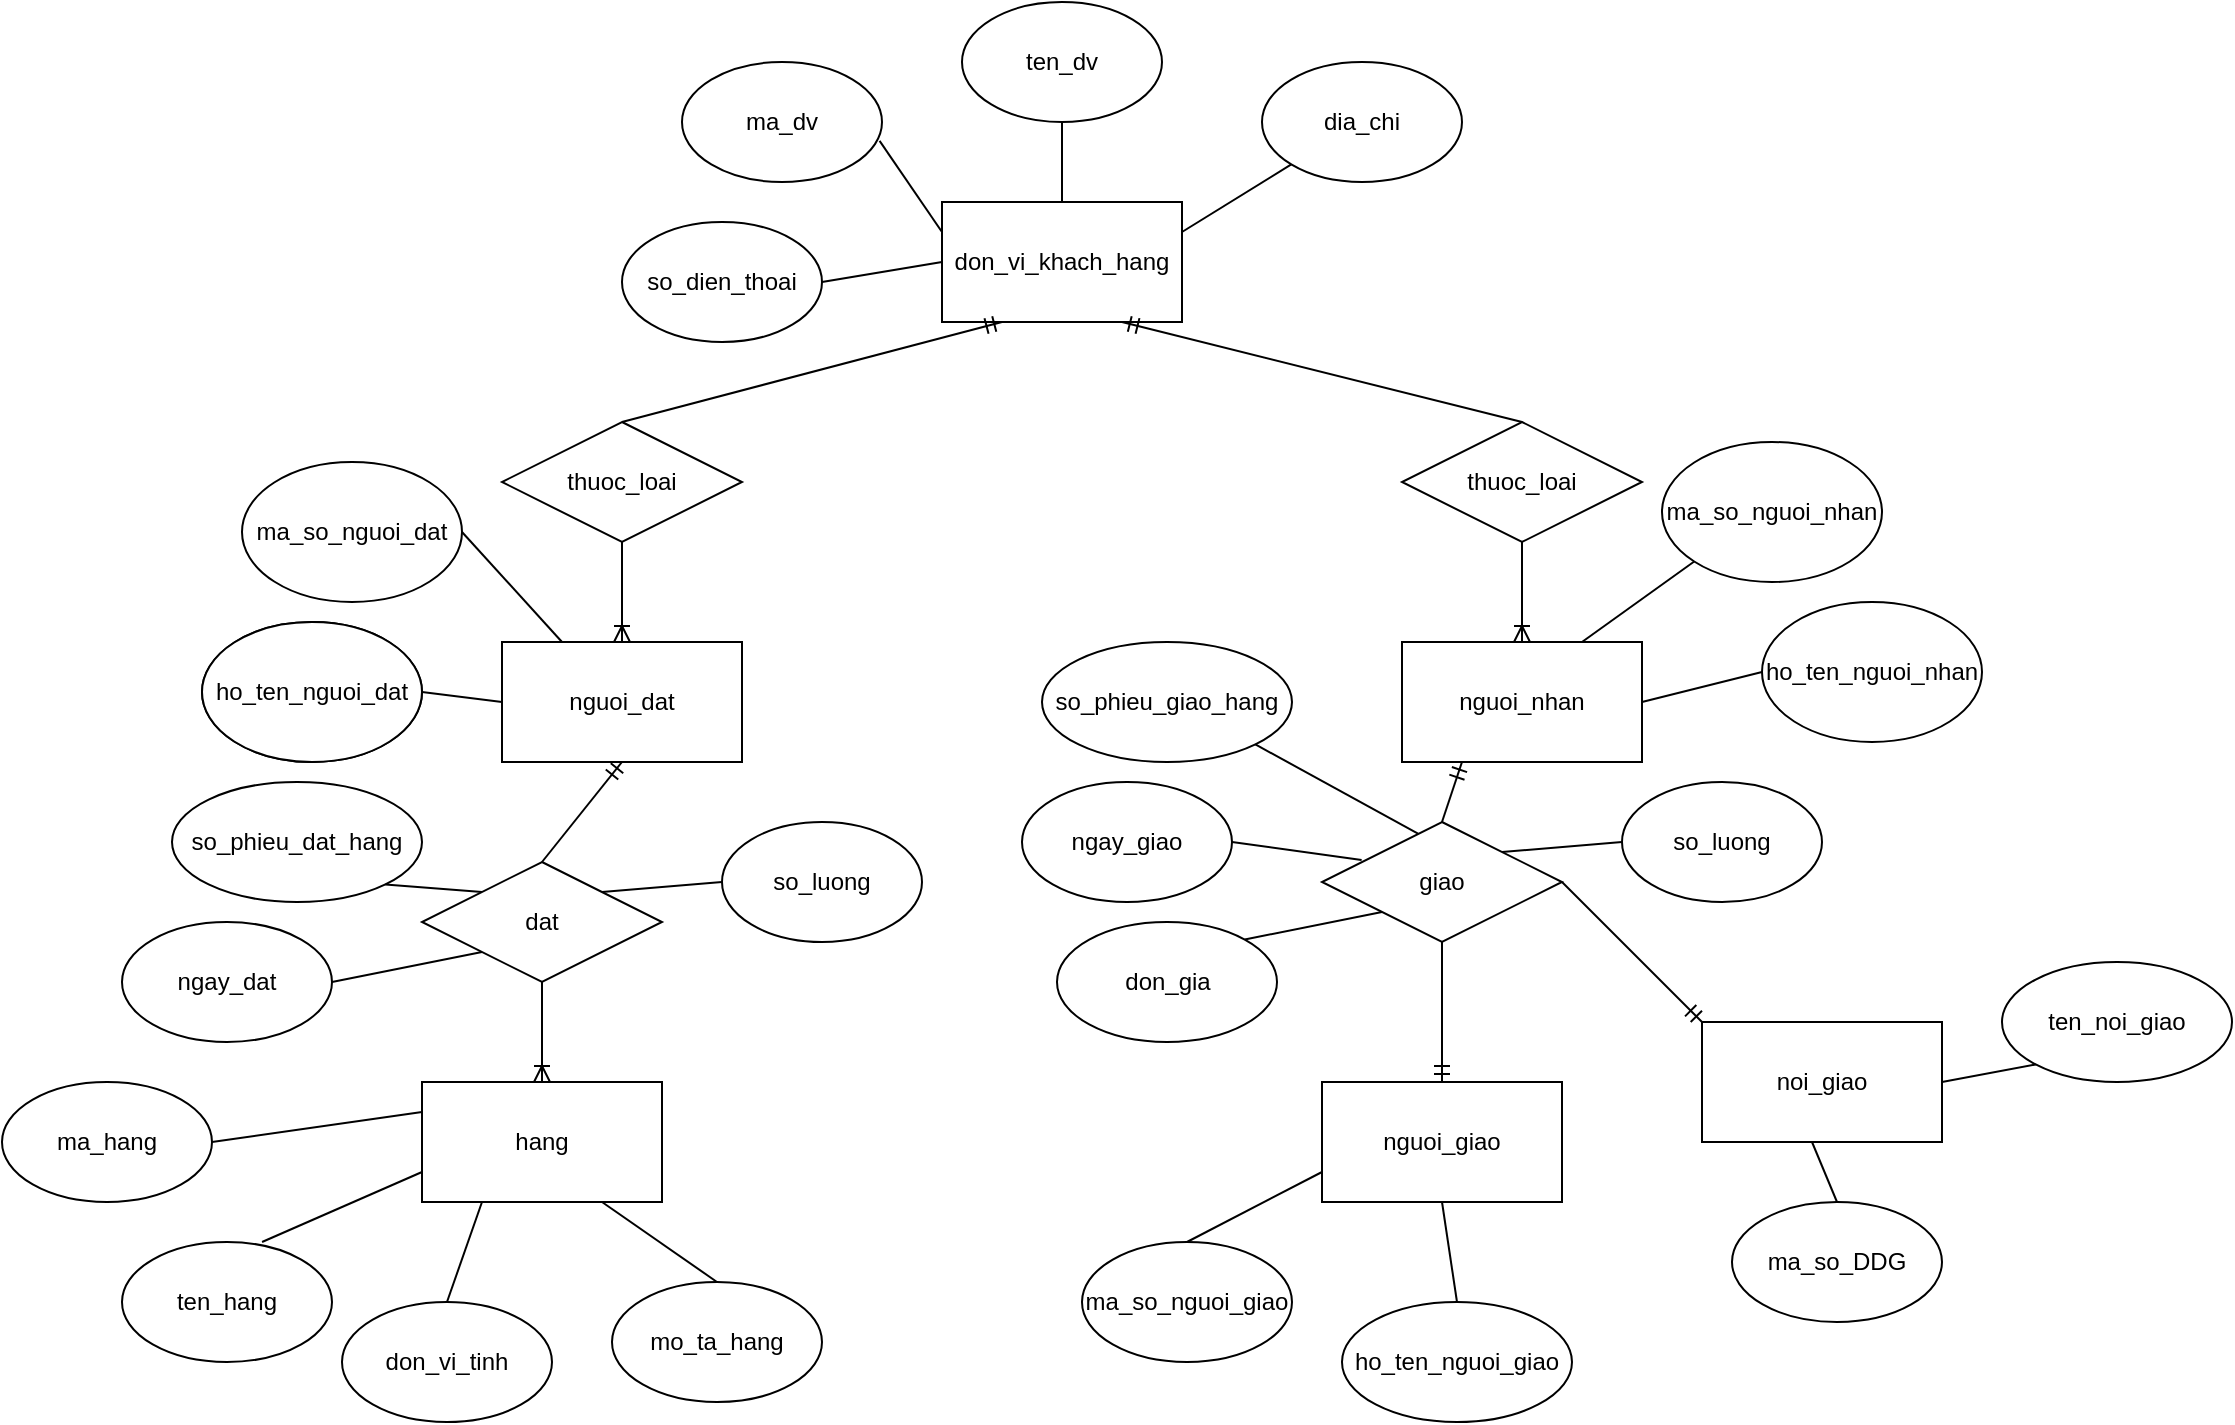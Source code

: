 <mxfile version="20.7.4" type="device"><diagram id="PV66XCRwJwStCEUM2Vi6" name="Page-1"><mxGraphModel dx="2368" dy="636" grid="1" gridSize="10" guides="1" tooltips="1" connect="1" arrows="1" fold="1" page="1" pageScale="1" pageWidth="850" pageHeight="1100" math="0" shadow="0"><root><mxCell id="0"/><mxCell id="1" parent="0"/><mxCell id="1BwI9PnoCcwwvrheMJB6-1" value="don_vi_khach_hang" style="rounded=0;whiteSpace=wrap;html=1;" vertex="1" parent="1"><mxGeometry x="340" y="100" width="120" height="60" as="geometry"/></mxCell><mxCell id="1BwI9PnoCcwwvrheMJB6-2" value="ma_dv" style="ellipse;whiteSpace=wrap;html=1;" vertex="1" parent="1"><mxGeometry x="210" y="30" width="100" height="60" as="geometry"/></mxCell><mxCell id="1BwI9PnoCcwwvrheMJB6-3" value="ten_dv" style="ellipse;whiteSpace=wrap;html=1;" vertex="1" parent="1"><mxGeometry x="350" width="100" height="60" as="geometry"/></mxCell><mxCell id="1BwI9PnoCcwwvrheMJB6-4" value="dia_chi" style="ellipse;whiteSpace=wrap;html=1;" vertex="1" parent="1"><mxGeometry x="500" y="30" width="100" height="60" as="geometry"/></mxCell><mxCell id="1BwI9PnoCcwwvrheMJB6-5" value="so_dien_thoai" style="ellipse;whiteSpace=wrap;html=1;" vertex="1" parent="1"><mxGeometry x="180" y="110" width="100" height="60" as="geometry"/></mxCell><mxCell id="1BwI9PnoCcwwvrheMJB6-6" value="" style="endArrow=none;html=1;rounded=0;exitX=1;exitY=0.5;exitDx=0;exitDy=0;entryX=0;entryY=0.5;entryDx=0;entryDy=0;" edge="1" parent="1" source="1BwI9PnoCcwwvrheMJB6-5" target="1BwI9PnoCcwwvrheMJB6-1"><mxGeometry width="50" height="50" relative="1" as="geometry"><mxPoint x="400" y="320" as="sourcePoint"/><mxPoint x="450" y="270" as="targetPoint"/></mxGeometry></mxCell><mxCell id="1BwI9PnoCcwwvrheMJB6-7" value="" style="endArrow=none;html=1;rounded=0;exitX=0.988;exitY=0.657;exitDx=0;exitDy=0;entryX=0;entryY=0.25;entryDx=0;entryDy=0;exitPerimeter=0;" edge="1" parent="1" source="1BwI9PnoCcwwvrheMJB6-2" target="1BwI9PnoCcwwvrheMJB6-1"><mxGeometry width="50" height="50" relative="1" as="geometry"><mxPoint x="290" y="150" as="sourcePoint"/><mxPoint x="350" y="140" as="targetPoint"/><Array as="points"/></mxGeometry></mxCell><mxCell id="1BwI9PnoCcwwvrheMJB6-8" value="" style="endArrow=none;html=1;rounded=0;entryX=0.5;entryY=1;entryDx=0;entryDy=0;" edge="1" parent="1" source="1BwI9PnoCcwwvrheMJB6-1" target="1BwI9PnoCcwwvrheMJB6-3"><mxGeometry width="50" height="50" relative="1" as="geometry"><mxPoint x="370" y="80" as="sourcePoint"/><mxPoint x="430" y="70" as="targetPoint"/></mxGeometry></mxCell><mxCell id="1BwI9PnoCcwwvrheMJB6-9" value="" style="endArrow=none;html=1;rounded=0;exitX=1;exitY=0.25;exitDx=0;exitDy=0;entryX=0;entryY=1;entryDx=0;entryDy=0;" edge="1" parent="1" source="1BwI9PnoCcwwvrheMJB6-1" target="1BwI9PnoCcwwvrheMJB6-4"><mxGeometry width="50" height="50" relative="1" as="geometry"><mxPoint x="470" y="100" as="sourcePoint"/><mxPoint x="530" y="90" as="targetPoint"/></mxGeometry></mxCell><mxCell id="1BwI9PnoCcwwvrheMJB6-10" value="" style="fontSize=12;html=1;endArrow=ERmandOne;rounded=0;exitX=0.5;exitY=0;exitDx=0;exitDy=0;entryX=0.25;entryY=1;entryDx=0;entryDy=0;" edge="1" parent="1" source="1BwI9PnoCcwwvrheMJB6-11" target="1BwI9PnoCcwwvrheMJB6-1"><mxGeometry x="0.106" y="-31" width="100" height="100" relative="1" as="geometry"><mxPoint x="380" y="250" as="sourcePoint"/><mxPoint x="350" y="230" as="targetPoint"/><mxPoint as="offset"/></mxGeometry></mxCell><mxCell id="1BwI9PnoCcwwvrheMJB6-11" value="thuoc_loai" style="rhombus;whiteSpace=wrap;html=1;" vertex="1" parent="1"><mxGeometry x="120" y="210" width="120" height="60" as="geometry"/></mxCell><mxCell id="1BwI9PnoCcwwvrheMJB6-12" value="thuoc_loai" style="rhombus;whiteSpace=wrap;html=1;" vertex="1" parent="1"><mxGeometry x="570" y="210" width="120" height="60" as="geometry"/></mxCell><mxCell id="1BwI9PnoCcwwvrheMJB6-13" value="" style="fontSize=12;html=1;endArrow=ERmandOne;rounded=0;exitX=0.5;exitY=0;exitDx=0;exitDy=0;entryX=0.75;entryY=1;entryDx=0;entryDy=0;" edge="1" parent="1" source="1BwI9PnoCcwwvrheMJB6-12" target="1BwI9PnoCcwwvrheMJB6-1"><mxGeometry x="0.106" y="-31" width="100" height="100" relative="1" as="geometry"><mxPoint x="280" y="230" as="sourcePoint"/><mxPoint x="380" y="170" as="targetPoint"/><mxPoint as="offset"/></mxGeometry></mxCell><mxCell id="1BwI9PnoCcwwvrheMJB6-14" value="" style="fontSize=12;html=1;endArrow=ERoneToMany;rounded=0;exitX=0.5;exitY=1;exitDx=0;exitDy=0;" edge="1" parent="1" source="1BwI9PnoCcwwvrheMJB6-11"><mxGeometry width="100" height="100" relative="1" as="geometry"><mxPoint x="380" y="220" as="sourcePoint"/><mxPoint x="180" y="320" as="targetPoint"/></mxGeometry></mxCell><mxCell id="1BwI9PnoCcwwvrheMJB6-15" value="nguoi_dat" style="rounded=0;whiteSpace=wrap;html=1;" vertex="1" parent="1"><mxGeometry x="120" y="320" width="120" height="60" as="geometry"/></mxCell><mxCell id="1BwI9PnoCcwwvrheMJB6-16" value="ma_so_nguoi_dat" style="ellipse;whiteSpace=wrap;html=1;" vertex="1" parent="1"><mxGeometry x="-10" y="230" width="110" height="70" as="geometry"/></mxCell><mxCell id="1BwI9PnoCcwwvrheMJB6-17" value="ho_ten_nguoi_dat" style="ellipse;whiteSpace=wrap;html=1;" vertex="1" parent="1"><mxGeometry x="-30" y="310" width="110" height="70" as="geometry"/></mxCell><mxCell id="1BwI9PnoCcwwvrheMJB6-18" value="" style="endArrow=none;html=1;rounded=0;entryX=0.25;entryY=0;entryDx=0;entryDy=0;exitX=1;exitY=0.5;exitDx=0;exitDy=0;" edge="1" parent="1" source="1BwI9PnoCcwwvrheMJB6-16" target="1BwI9PnoCcwwvrheMJB6-15"><mxGeometry width="50" height="50" relative="1" as="geometry"><mxPoint x="330" y="100" as="sourcePoint"/><mxPoint x="350.0" y="125" as="targetPoint"/><Array as="points"/></mxGeometry></mxCell><mxCell id="1BwI9PnoCcwwvrheMJB6-19" value="" style="endArrow=none;html=1;rounded=0;exitX=1;exitY=0.5;exitDx=0;exitDy=0;entryX=0;entryY=0.5;entryDx=0;entryDy=0;" edge="1" parent="1" source="1BwI9PnoCcwwvrheMJB6-17" target="1BwI9PnoCcwwvrheMJB6-15"><mxGeometry width="50" height="50" relative="1" as="geometry"><mxPoint x="328.8" y="89.42" as="sourcePoint"/><mxPoint x="360.0" y="135" as="targetPoint"/><Array as="points"/></mxGeometry></mxCell><mxCell id="1BwI9PnoCcwwvrheMJB6-20" value="nguoi_dat" style="rounded=0;whiteSpace=wrap;html=1;" vertex="1" parent="1"><mxGeometry x="120" y="320" width="120" height="60" as="geometry"/></mxCell><mxCell id="1BwI9PnoCcwwvrheMJB6-21" value="ho_ten_nguoi_dat" style="ellipse;whiteSpace=wrap;html=1;" vertex="1" parent="1"><mxGeometry x="-30" y="310" width="110" height="70" as="geometry"/></mxCell><mxCell id="1BwI9PnoCcwwvrheMJB6-22" value="" style="endArrow=none;html=1;rounded=0;entryX=0.75;entryY=0;entryDx=0;entryDy=0;exitX=0;exitY=1;exitDx=0;exitDy=0;" edge="1" parent="1" source="1BwI9PnoCcwwvrheMJB6-28" target="1BwI9PnoCcwwvrheMJB6-24"><mxGeometry width="50" height="50" relative="1" as="geometry"><mxPoint x="730" y="270" as="sourcePoint"/><mxPoint x="600.0" y="320" as="targetPoint"/><Array as="points"/></mxGeometry></mxCell><mxCell id="1BwI9PnoCcwwvrheMJB6-23" value="" style="endArrow=none;html=1;rounded=0;entryX=1;entryY=0.5;entryDx=0;entryDy=0;exitX=0;exitY=0.5;exitDx=0;exitDy=0;" edge="1" parent="1" source="1BwI9PnoCcwwvrheMJB6-25" target="1BwI9PnoCcwwvrheMJB6-24"><mxGeometry width="50" height="50" relative="1" as="geometry"><mxPoint x="780" y="345" as="sourcePoint"/><mxPoint x="570.0" y="350" as="targetPoint"/><Array as="points"/></mxGeometry></mxCell><mxCell id="1BwI9PnoCcwwvrheMJB6-24" value="nguoi_nhan" style="rounded=0;whiteSpace=wrap;html=1;" vertex="1" parent="1"><mxGeometry x="570" y="320" width="120" height="60" as="geometry"/></mxCell><mxCell id="1BwI9PnoCcwwvrheMJB6-25" value="ho_ten_nguoi_nhan" style="ellipse;whiteSpace=wrap;html=1;" vertex="1" parent="1"><mxGeometry x="750" y="300" width="110" height="70" as="geometry"/></mxCell><mxCell id="1BwI9PnoCcwwvrheMJB6-27" value="" style="fontSize=12;html=1;endArrow=ERoneToMany;rounded=0;exitX=0.5;exitY=1;exitDx=0;exitDy=0;entryX=0.5;entryY=0;entryDx=0;entryDy=0;" edge="1" parent="1" source="1BwI9PnoCcwwvrheMJB6-12" target="1BwI9PnoCcwwvrheMJB6-24"><mxGeometry width="100" height="100" relative="1" as="geometry"><mxPoint x="190.0" y="280" as="sourcePoint"/><mxPoint x="700" y="270" as="targetPoint"/></mxGeometry></mxCell><mxCell id="1BwI9PnoCcwwvrheMJB6-28" value="ma_so_nguoi_nhan" style="ellipse;whiteSpace=wrap;html=1;" vertex="1" parent="1"><mxGeometry x="700" y="220" width="110" height="70" as="geometry"/></mxCell><mxCell id="1BwI9PnoCcwwvrheMJB6-30" value="giao" style="rhombus;whiteSpace=wrap;html=1;" vertex="1" parent="1"><mxGeometry x="530" y="410" width="120" height="60" as="geometry"/></mxCell><mxCell id="1BwI9PnoCcwwvrheMJB6-31" value="" style="fontSize=12;html=1;endArrow=ERmandOne;rounded=0;entryX=0.25;entryY=1;entryDx=0;entryDy=0;exitX=0.5;exitY=0;exitDx=0;exitDy=0;" edge="1" parent="1" source="1BwI9PnoCcwwvrheMJB6-30" target="1BwI9PnoCcwwvrheMJB6-24"><mxGeometry x="0.106" y="-31" width="100" height="100" relative="1" as="geometry"><mxPoint x="640.0" y="220" as="sourcePoint"/><mxPoint x="440.0" y="170" as="targetPoint"/><mxPoint as="offset"/></mxGeometry></mxCell><mxCell id="1BwI9PnoCcwwvrheMJB6-32" value="so_phieu_giao_hang" style="ellipse;whiteSpace=wrap;html=1;" vertex="1" parent="1"><mxGeometry x="390" y="320" width="125" height="60" as="geometry"/></mxCell><mxCell id="1BwI9PnoCcwwvrheMJB6-33" value="ngay_giao" style="ellipse;whiteSpace=wrap;html=1;" vertex="1" parent="1"><mxGeometry x="380" y="390" width="105" height="60" as="geometry"/></mxCell><mxCell id="1BwI9PnoCcwwvrheMJB6-35" value="don_gia" style="ellipse;whiteSpace=wrap;html=1;" vertex="1" parent="1"><mxGeometry x="397.5" y="460" width="110" height="60" as="geometry"/></mxCell><mxCell id="1BwI9PnoCcwwvrheMJB6-36" value="so_luong" style="ellipse;whiteSpace=wrap;html=1;" vertex="1" parent="1"><mxGeometry x="680" y="390" width="100" height="60" as="geometry"/></mxCell><mxCell id="1BwI9PnoCcwwvrheMJB6-37" value="" style="endArrow=none;html=1;rounded=0;exitX=0.4;exitY=0.096;exitDx=0;exitDy=0;entryX=1;entryY=1;entryDx=0;entryDy=0;exitPerimeter=0;" edge="1" parent="1" source="1BwI9PnoCcwwvrheMJB6-30" target="1BwI9PnoCcwwvrheMJB6-32"><mxGeometry width="50" height="50" relative="1" as="geometry"><mxPoint x="400" y="430" as="sourcePoint"/><mxPoint x="450" y="380" as="targetPoint"/></mxGeometry></mxCell><mxCell id="1BwI9PnoCcwwvrheMJB6-41" value="" style="endArrow=none;html=1;rounded=0;entryX=1;entryY=0.5;entryDx=0;entryDy=0;exitX=0.165;exitY=0.316;exitDx=0;exitDy=0;exitPerimeter=0;" edge="1" parent="1" source="1BwI9PnoCcwwvrheMJB6-30" target="1BwI9PnoCcwwvrheMJB6-33"><mxGeometry width="50" height="50" relative="1" as="geometry"><mxPoint x="130" y="300" as="sourcePoint"/><mxPoint x="160.0" y="330" as="targetPoint"/><Array as="points"/></mxGeometry></mxCell><mxCell id="1BwI9PnoCcwwvrheMJB6-42" value="" style="endArrow=none;html=1;rounded=0;entryX=0;entryY=1;entryDx=0;entryDy=0;exitX=1;exitY=0;exitDx=0;exitDy=0;" edge="1" parent="1" source="1BwI9PnoCcwwvrheMJB6-35" target="1BwI9PnoCcwwvrheMJB6-30"><mxGeometry width="50" height="50" relative="1" as="geometry"><mxPoint x="110.0" y="275" as="sourcePoint"/><mxPoint x="160.0" y="330" as="targetPoint"/><Array as="points"/></mxGeometry></mxCell><mxCell id="1BwI9PnoCcwwvrheMJB6-43" value="" style="endArrow=none;html=1;rounded=0;exitX=1;exitY=0;exitDx=0;exitDy=0;entryX=0;entryY=0.5;entryDx=0;entryDy=0;" edge="1" parent="1" source="1BwI9PnoCcwwvrheMJB6-30" target="1BwI9PnoCcwwvrheMJB6-36"><mxGeometry width="50" height="50" relative="1" as="geometry"><mxPoint x="548" y="425.76" as="sourcePoint"/><mxPoint x="507.078" y="381.027" as="targetPoint"/></mxGeometry></mxCell><mxCell id="1BwI9PnoCcwwvrheMJB6-50" value="so_phieu_dat_hang" style="ellipse;whiteSpace=wrap;html=1;" vertex="1" parent="1"><mxGeometry x="-45" y="390" width="125" height="60" as="geometry"/></mxCell><mxCell id="1BwI9PnoCcwwvrheMJB6-51" value="ngay_dat" style="ellipse;whiteSpace=wrap;html=1;" vertex="1" parent="1"><mxGeometry x="-70" y="460" width="105" height="60" as="geometry"/></mxCell><mxCell id="1BwI9PnoCcwwvrheMJB6-52" value="so_luong" style="ellipse;whiteSpace=wrap;html=1;" vertex="1" parent="1"><mxGeometry x="230" y="410" width="100" height="60" as="geometry"/></mxCell><mxCell id="1BwI9PnoCcwwvrheMJB6-53" value="" style="endArrow=none;html=1;rounded=0;exitX=0;exitY=0;exitDx=0;exitDy=0;entryX=1;entryY=1;entryDx=0;entryDy=0;" edge="1" parent="1" target="1BwI9PnoCcwwvrheMJB6-50" source="1BwI9PnoCcwwvrheMJB6-54"><mxGeometry width="50" height="50" relative="1" as="geometry"><mxPoint x="58" y="475.76" as="sourcePoint"/><mxPoint x="-30" y="440" as="targetPoint"/></mxGeometry></mxCell><mxCell id="1BwI9PnoCcwwvrheMJB6-54" value="dat" style="rhombus;whiteSpace=wrap;html=1;" vertex="1" parent="1"><mxGeometry x="80" y="430" width="120" height="60" as="geometry"/></mxCell><mxCell id="1BwI9PnoCcwwvrheMJB6-59" value="" style="endArrow=none;html=1;rounded=0;entryX=1;entryY=0.5;entryDx=0;entryDy=0;exitX=0;exitY=1;exitDx=0;exitDy=0;" edge="1" parent="1" source="1BwI9PnoCcwwvrheMJB6-54" target="1BwI9PnoCcwwvrheMJB6-51"><mxGeometry width="50" height="50" relative="1" as="geometry"><mxPoint x="519.8" y="438.96" as="sourcePoint"/><mxPoint x="495.0" y="430" as="targetPoint"/><Array as="points"/></mxGeometry></mxCell><mxCell id="1BwI9PnoCcwwvrheMJB6-60" value="" style="endArrow=none;html=1;rounded=0;entryX=1;entryY=0;entryDx=0;entryDy=0;exitX=0;exitY=0.5;exitDx=0;exitDy=0;" edge="1" parent="1" source="1BwI9PnoCcwwvrheMJB6-52" target="1BwI9PnoCcwwvrheMJB6-54"><mxGeometry width="50" height="50" relative="1" as="geometry"><mxPoint x="529.8" y="448.96" as="sourcePoint"/><mxPoint x="505.0" y="440" as="targetPoint"/><Array as="points"/></mxGeometry></mxCell><mxCell id="1BwI9PnoCcwwvrheMJB6-61" value="" style="fontSize=12;html=1;endArrow=ERmandOne;rounded=0;exitX=0.5;exitY=0;exitDx=0;exitDy=0;entryX=0.5;entryY=1;entryDx=0;entryDy=0;" edge="1" parent="1" source="1BwI9PnoCcwwvrheMJB6-54" target="1BwI9PnoCcwwvrheMJB6-20"><mxGeometry x="0.106" y="-31" width="100" height="100" relative="1" as="geometry"><mxPoint x="640.0" y="220" as="sourcePoint"/><mxPoint x="440.0" y="170" as="targetPoint"/><mxPoint as="offset"/></mxGeometry></mxCell><mxCell id="1BwI9PnoCcwwvrheMJB6-62" value="" style="fontSize=12;html=1;endArrow=ERoneToMany;rounded=0;exitX=0.5;exitY=1;exitDx=0;exitDy=0;entryX=0.5;entryY=0;entryDx=0;entryDy=0;" edge="1" parent="1" source="1BwI9PnoCcwwvrheMJB6-54" target="1BwI9PnoCcwwvrheMJB6-64"><mxGeometry width="100" height="100" relative="1" as="geometry"><mxPoint x="190.0" y="280" as="sourcePoint"/><mxPoint x="140" y="530" as="targetPoint"/></mxGeometry></mxCell><mxCell id="1BwI9PnoCcwwvrheMJB6-64" value="hang" style="rounded=0;whiteSpace=wrap;html=1;" vertex="1" parent="1"><mxGeometry x="80" y="540" width="120" height="60" as="geometry"/></mxCell><mxCell id="1BwI9PnoCcwwvrheMJB6-65" value="nguoi_giao" style="rounded=0;whiteSpace=wrap;html=1;" vertex="1" parent="1"><mxGeometry x="530" y="540" width="120" height="60" as="geometry"/></mxCell><mxCell id="1BwI9PnoCcwwvrheMJB6-66" value="" style="fontSize=12;html=1;endArrow=ERmandOne;rounded=0;entryX=0.5;entryY=0;entryDx=0;entryDy=0;exitX=0.5;exitY=1;exitDx=0;exitDy=0;" edge="1" parent="1" source="1BwI9PnoCcwwvrheMJB6-30" target="1BwI9PnoCcwwvrheMJB6-65"><mxGeometry x="0.106" y="-31" width="100" height="100" relative="1" as="geometry"><mxPoint x="600.0" y="420" as="sourcePoint"/><mxPoint x="610.0" y="390" as="targetPoint"/><mxPoint as="offset"/></mxGeometry></mxCell><mxCell id="1BwI9PnoCcwwvrheMJB6-67" value="ma_hang" style="ellipse;whiteSpace=wrap;html=1;" vertex="1" parent="1"><mxGeometry x="-130" y="540" width="105" height="60" as="geometry"/></mxCell><mxCell id="1BwI9PnoCcwwvrheMJB6-68" value="ten_hang" style="ellipse;whiteSpace=wrap;html=1;" vertex="1" parent="1"><mxGeometry x="-70" y="620" width="105" height="60" as="geometry"/></mxCell><mxCell id="1BwI9PnoCcwwvrheMJB6-69" value="don_vi_tinh" style="ellipse;whiteSpace=wrap;html=1;" vertex="1" parent="1"><mxGeometry x="40" y="650" width="105" height="60" as="geometry"/></mxCell><mxCell id="1BwI9PnoCcwwvrheMJB6-70" value="mo_ta_hang" style="ellipse;whiteSpace=wrap;html=1;" vertex="1" parent="1"><mxGeometry x="175" y="640" width="105" height="60" as="geometry"/></mxCell><mxCell id="1BwI9PnoCcwwvrheMJB6-71" value="" style="endArrow=none;html=1;rounded=0;entryX=1;entryY=0.5;entryDx=0;entryDy=0;exitX=0;exitY=0.25;exitDx=0;exitDy=0;" edge="1" parent="1" source="1BwI9PnoCcwwvrheMJB6-64" target="1BwI9PnoCcwwvrheMJB6-67"><mxGeometry width="50" height="50" relative="1" as="geometry"><mxPoint x="120.0" y="485" as="sourcePoint"/><mxPoint x="45" y="500" as="targetPoint"/><Array as="points"/></mxGeometry></mxCell><mxCell id="1BwI9PnoCcwwvrheMJB6-72" value="" style="endArrow=none;html=1;rounded=0;exitX=0;exitY=0.75;exitDx=0;exitDy=0;entryX=0.667;entryY=0;entryDx=0;entryDy=0;entryPerimeter=0;" edge="1" parent="1" source="1BwI9PnoCcwwvrheMJB6-64" target="1BwI9PnoCcwwvrheMJB6-68"><mxGeometry width="50" height="50" relative="1" as="geometry"><mxPoint x="130.0" y="495" as="sourcePoint"/><mxPoint x="55" y="510" as="targetPoint"/><Array as="points"/></mxGeometry></mxCell><mxCell id="1BwI9PnoCcwwvrheMJB6-73" value="" style="endArrow=none;html=1;rounded=0;entryX=0.5;entryY=0;entryDx=0;entryDy=0;exitX=0.25;exitY=1;exitDx=0;exitDy=0;" edge="1" parent="1" source="1BwI9PnoCcwwvrheMJB6-64" target="1BwI9PnoCcwwvrheMJB6-69"><mxGeometry width="50" height="50" relative="1" as="geometry"><mxPoint x="110" y="610" as="sourcePoint"/><mxPoint x="65" y="520" as="targetPoint"/><Array as="points"/></mxGeometry></mxCell><mxCell id="1BwI9PnoCcwwvrheMJB6-74" value="" style="endArrow=none;html=1;rounded=0;entryX=0.5;entryY=0;entryDx=0;entryDy=0;exitX=0.75;exitY=1;exitDx=0;exitDy=0;" edge="1" parent="1" source="1BwI9PnoCcwwvrheMJB6-64" target="1BwI9PnoCcwwvrheMJB6-70"><mxGeometry width="50" height="50" relative="1" as="geometry"><mxPoint x="150.0" y="515" as="sourcePoint"/><mxPoint x="75" y="530" as="targetPoint"/><Array as="points"/></mxGeometry></mxCell><mxCell id="1BwI9PnoCcwwvrheMJB6-75" value="ma_so_nguoi_giao" style="ellipse;whiteSpace=wrap;html=1;" vertex="1" parent="1"><mxGeometry x="410" y="620" width="105" height="60" as="geometry"/></mxCell><mxCell id="1BwI9PnoCcwwvrheMJB6-76" value="ho_ten_nguoi_giao" style="ellipse;whiteSpace=wrap;html=1;" vertex="1" parent="1"><mxGeometry x="540" y="650" width="115" height="60" as="geometry"/></mxCell><mxCell id="1BwI9PnoCcwwvrheMJB6-77" value="" style="endArrow=none;html=1;rounded=0;entryX=0.5;entryY=0;entryDx=0;entryDy=0;exitX=0;exitY=0.75;exitDx=0;exitDy=0;" edge="1" parent="1" source="1BwI9PnoCcwwvrheMJB6-65" target="1BwI9PnoCcwwvrheMJB6-75"><mxGeometry width="50" height="50" relative="1" as="geometry"><mxPoint x="180.0" y="610" as="sourcePoint"/><mxPoint x="237.5" y="650" as="targetPoint"/><Array as="points"/></mxGeometry></mxCell><mxCell id="1BwI9PnoCcwwvrheMJB6-78" value="" style="endArrow=none;html=1;rounded=0;entryX=0.5;entryY=0;entryDx=0;entryDy=0;exitX=0.5;exitY=1;exitDx=0;exitDy=0;" edge="1" parent="1" source="1BwI9PnoCcwwvrheMJB6-65" target="1BwI9PnoCcwwvrheMJB6-76"><mxGeometry width="50" height="50" relative="1" as="geometry"><mxPoint x="190.0" y="620" as="sourcePoint"/><mxPoint x="247.5" y="660" as="targetPoint"/><Array as="points"/></mxGeometry></mxCell><mxCell id="1BwI9PnoCcwwvrheMJB6-79" value="noi_giao" style="rounded=0;whiteSpace=wrap;html=1;" vertex="1" parent="1"><mxGeometry x="720" y="510" width="120" height="60" as="geometry"/></mxCell><mxCell id="1BwI9PnoCcwwvrheMJB6-80" value="" style="fontSize=12;html=1;endArrow=ERmandOne;rounded=0;entryX=0;entryY=0;entryDx=0;entryDy=0;exitX=1;exitY=0.5;exitDx=0;exitDy=0;" edge="1" parent="1" source="1BwI9PnoCcwwvrheMJB6-30" target="1BwI9PnoCcwwvrheMJB6-79"><mxGeometry x="0.106" y="-31" width="100" height="100" relative="1" as="geometry"><mxPoint x="600.0" y="480" as="sourcePoint"/><mxPoint x="600.0" y="550" as="targetPoint"/><mxPoint as="offset"/></mxGeometry></mxCell><mxCell id="1BwI9PnoCcwwvrheMJB6-81" value="ma_so_DDG" style="ellipse;whiteSpace=wrap;html=1;" vertex="1" parent="1"><mxGeometry x="735" y="600" width="105" height="60" as="geometry"/></mxCell><mxCell id="1BwI9PnoCcwwvrheMJB6-82" value="ten_noi_giao" style="ellipse;whiteSpace=wrap;html=1;" vertex="1" parent="1"><mxGeometry x="870" y="480" width="115" height="60" as="geometry"/></mxCell><mxCell id="1BwI9PnoCcwwvrheMJB6-83" value="" style="endArrow=none;html=1;rounded=0;entryX=0.5;entryY=0;entryDx=0;entryDy=0;exitX=0;exitY=0.75;exitDx=0;exitDy=0;" edge="1" parent="1" target="1BwI9PnoCcwwvrheMJB6-81"><mxGeometry width="50" height="50" relative="1" as="geometry"><mxPoint x="775.0" y="570" as="sourcePoint"/><mxPoint x="482.5" y="635" as="targetPoint"/><Array as="points"/></mxGeometry></mxCell><mxCell id="1BwI9PnoCcwwvrheMJB6-84" value="" style="endArrow=none;html=1;rounded=0;entryX=0;entryY=1;entryDx=0;entryDy=0;exitX=1;exitY=0.5;exitDx=0;exitDy=0;" edge="1" parent="1" target="1BwI9PnoCcwwvrheMJB6-82" source="1BwI9PnoCcwwvrheMJB6-79"><mxGeometry width="50" height="50" relative="1" as="geometry"><mxPoint x="835.0" y="585" as="sourcePoint"/><mxPoint x="492.5" y="645" as="targetPoint"/><Array as="points"/></mxGeometry></mxCell></root></mxGraphModel></diagram></mxfile>